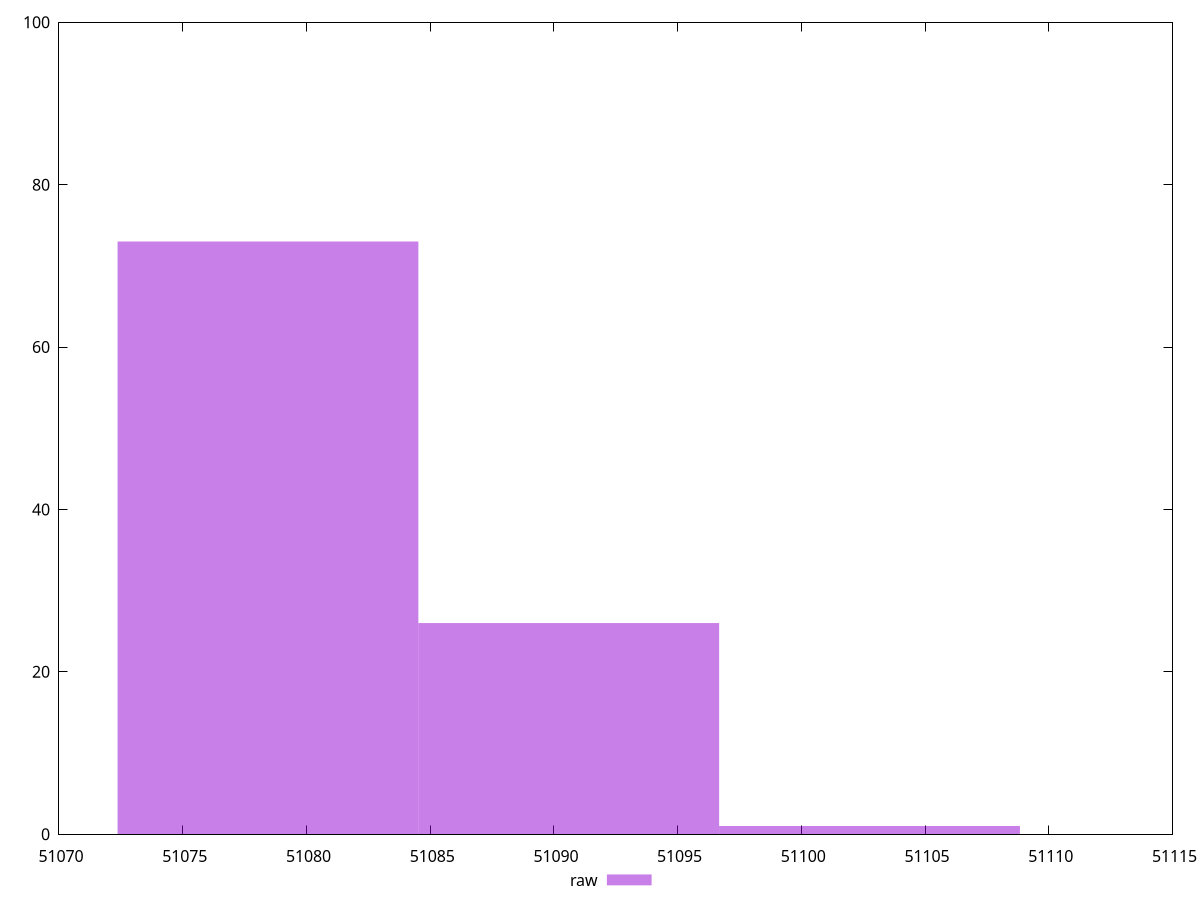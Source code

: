 reset
set terminal svg size 640, 490 enhanced background rgb 'white'
set output "report_00007_2020-12-11T15:55:29.892Z/uses-long-cache-ttl/samples/pages+cached+noadtech/raw/histogram.svg"

$raw <<EOF
51090.60085546815 26
51078.44510936882 73
51102.75660156747 1
EOF

set key outside below
set boxwidth 12.15574609932623
set yrange [0:100]
set style fill transparent solid 0.5 noborder

plot \
  $raw title "raw" with boxes, \


reset